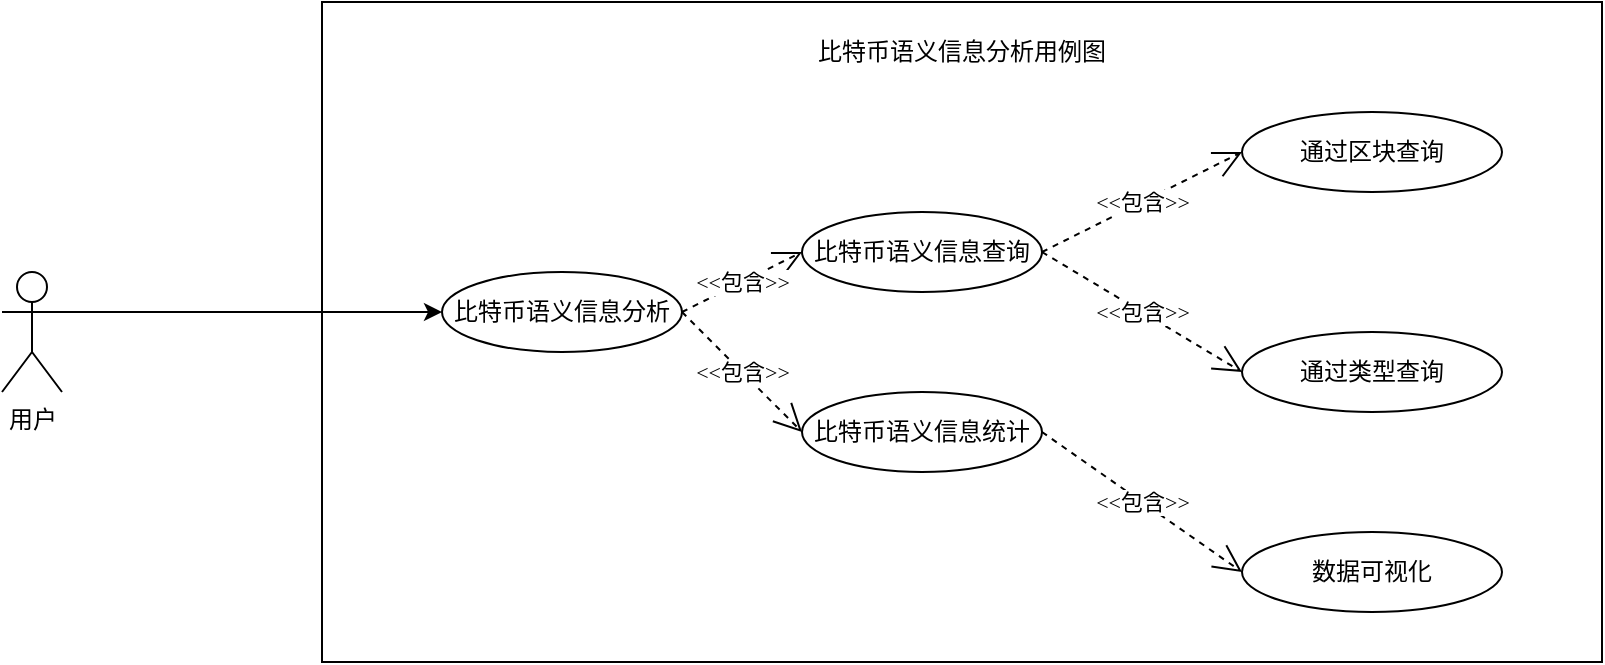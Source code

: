 <mxfile version="14.7.0" type="github">
  <diagram id="90IDWgGwv996NUTPNuem" name="Page-1">
    <mxGraphModel dx="1888" dy="561" grid="1" gridSize="10" guides="1" tooltips="1" connect="1" arrows="1" fold="1" page="1" pageScale="1" pageWidth="850" pageHeight="1100" math="0" shadow="0">
      <root>
        <mxCell id="0" />
        <mxCell id="1" parent="0" />
        <mxCell id="Drm-NwM3W-UP_SvnV5Tc-9" value="" style="rounded=0;whiteSpace=wrap;html=1;fontFamily=Noto Serif SC;fontSource=https%3A%2F%2Ffonts.googleapis.com%2Fcss%3Ffamily%3DNoto%2BSerif%2BSC;" parent="1" vertex="1">
          <mxGeometry x="140" y="135" width="640" height="330" as="geometry" />
        </mxCell>
        <mxCell id="WsCPyfnsRkTQpv4k7r7G-1" value="用户" style="shape=umlActor;verticalLabelPosition=bottom;verticalAlign=top;html=1;outlineConnect=0;fontFamily=Noto Serif SC;fontSource=https%3A%2F%2Ffonts.googleapis.com%2Fcss%3Ffamily%3DNoto%2BSerif%2BSC;" parent="1" vertex="1">
          <mxGeometry x="-20" y="270" width="30" height="60" as="geometry" />
        </mxCell>
        <mxCell id="WsCPyfnsRkTQpv4k7r7G-7" value="比特币语义信息查询" style="ellipse;whiteSpace=wrap;html=1;fontFamily=Noto Serif SC;fontSource=https%3A%2F%2Ffonts.googleapis.com%2Fcss%3Ffamily%3DNoto%2BSerif%2BSC;" parent="1" vertex="1">
          <mxGeometry x="380" y="240" width="120" height="40" as="geometry" />
        </mxCell>
        <mxCell id="WsCPyfnsRkTQpv4k7r7G-10" value="比特币语义信息统计" style="ellipse;whiteSpace=wrap;html=1;fontFamily=Noto Serif SC;fontSource=https%3A%2F%2Ffonts.googleapis.com%2Fcss%3Ffamily%3DNoto%2BSerif%2BSC;" parent="1" vertex="1">
          <mxGeometry x="380" y="330" width="120" height="40" as="geometry" />
        </mxCell>
        <mxCell id="WsCPyfnsRkTQpv4k7r7G-20" value="通过区块查询" style="ellipse;whiteSpace=wrap;html=1;fontFamily=Noto Serif SC;fontSource=https%3A%2F%2Ffonts.googleapis.com%2Fcss%3Ffamily%3DNoto%2BSerif%2BSC;" parent="1" vertex="1">
          <mxGeometry x="600" y="190" width="130" height="40" as="geometry" />
        </mxCell>
        <mxCell id="WsCPyfnsRkTQpv4k7r7G-21" value="通过类型查询" style="ellipse;whiteSpace=wrap;html=1;fontFamily=Noto Serif SC;fontSource=https%3A%2F%2Ffonts.googleapis.com%2Fcss%3Ffamily%3DNoto%2BSerif%2BSC;" parent="1" vertex="1">
          <mxGeometry x="600" y="300" width="130" height="40" as="geometry" />
        </mxCell>
        <mxCell id="WsCPyfnsRkTQpv4k7r7G-25" value="&amp;lt;&amp;lt;包含&amp;gt;&amp;gt;" style="endArrow=open;endSize=12;dashed=1;html=1;entryX=0;entryY=0.5;entryDx=0;entryDy=0;exitX=1;exitY=0.5;exitDx=0;exitDy=0;fontFamily=Noto Serif SC;fontSource=https%3A%2F%2Ffonts.googleapis.com%2Fcss%3Ffamily%3DNoto%2BSerif%2BSC;" parent="1" source="WsCPyfnsRkTQpv4k7r7G-7" target="WsCPyfnsRkTQpv4k7r7G-21" edge="1">
          <mxGeometry width="160" relative="1" as="geometry">
            <mxPoint x="310" y="380" as="sourcePoint" />
            <mxPoint x="470.668" y="394.282" as="targetPoint" />
            <Array as="points" />
          </mxGeometry>
        </mxCell>
        <mxCell id="6kvlaEkvdR_WCjKz4TJ5-14" value="&amp;lt;&amp;lt;包含&amp;gt;&amp;gt;" style="endArrow=open;endSize=12;dashed=1;html=1;entryX=0;entryY=0.5;entryDx=0;entryDy=0;exitX=1;exitY=0.5;exitDx=0;exitDy=0;fontFamily=Noto Serif SC;fontSource=https%3A%2F%2Ffonts.googleapis.com%2Fcss%3Ffamily%3DNoto%2BSerif%2BSC;" parent="1" source="WsCPyfnsRkTQpv4k7r7G-7" target="WsCPyfnsRkTQpv4k7r7G-20" edge="1">
          <mxGeometry width="160" relative="1" as="geometry">
            <mxPoint x="349.996" y="290.002" as="sourcePoint" />
            <mxPoint x="546.608" y="331.718" as="targetPoint" />
            <Array as="points" />
          </mxGeometry>
        </mxCell>
        <mxCell id="6kvlaEkvdR_WCjKz4TJ5-35" value="比特币语义信息分析用例图" style="text;html=1;strokeColor=none;fillColor=none;align=center;verticalAlign=middle;whiteSpace=wrap;rounded=0;fontFamily=Noto Serif SC;fontSource=https%3A%2F%2Ffonts.googleapis.com%2Fcss%3Ffamily%3DNoto%2BSerif%2BSC;" parent="1" vertex="1">
          <mxGeometry x="340" y="150" width="240" height="20" as="geometry" />
        </mxCell>
        <mxCell id="6kvlaEkvdR_WCjKz4TJ5-58" value="数据可视化" style="ellipse;whiteSpace=wrap;html=1;fontFamily=Noto Serif SC;fontSource=https%3A%2F%2Ffonts.googleapis.com%2Fcss%3Ffamily%3DNoto%2BSerif%2BSC;" parent="1" vertex="1">
          <mxGeometry x="600" y="400" width="130" height="40" as="geometry" />
        </mxCell>
        <mxCell id="6kvlaEkvdR_WCjKz4TJ5-59" value="&amp;lt;&amp;lt;包含&amp;gt;&amp;gt;" style="endArrow=open;endSize=12;dashed=1;html=1;entryX=0;entryY=0.5;entryDx=0;entryDy=0;exitX=1;exitY=0.5;exitDx=0;exitDy=0;fontFamily=Noto Serif SC;fontSource=https%3A%2F%2Ffonts.googleapis.com%2Fcss%3Ffamily%3DNoto%2BSerif%2BSC;" parent="1" source="WsCPyfnsRkTQpv4k7r7G-10" target="6kvlaEkvdR_WCjKz4TJ5-58" edge="1">
          <mxGeometry width="160" relative="1" as="geometry">
            <mxPoint x="370" y="350" as="sourcePoint" />
            <mxPoint x="530.0" y="450" as="targetPoint" />
            <Array as="points" />
          </mxGeometry>
        </mxCell>
        <mxCell id="Drm-NwM3W-UP_SvnV5Tc-3" value="比特币语义信息分析" style="ellipse;whiteSpace=wrap;html=1;fontFamily=Noto Serif SC;fontSource=https%3A%2F%2Ffonts.googleapis.com%2Fcss%3Ffamily%3DNoto%2BSerif%2BSC;" parent="1" vertex="1">
          <mxGeometry x="200" y="270" width="120" height="40" as="geometry" />
        </mxCell>
        <mxCell id="Drm-NwM3W-UP_SvnV5Tc-4" value="" style="endArrow=classic;html=1;exitX=1;exitY=0.333;exitDx=0;exitDy=0;exitPerimeter=0;entryX=0;entryY=0.5;entryDx=0;entryDy=0;fontFamily=Noto Serif SC;fontSource=https%3A%2F%2Ffonts.googleapis.com%2Fcss%3Ffamily%3DNoto%2BSerif%2BSC;" parent="1" source="WsCPyfnsRkTQpv4k7r7G-1" target="Drm-NwM3W-UP_SvnV5Tc-3" edge="1">
          <mxGeometry width="50" height="50" relative="1" as="geometry">
            <mxPoint x="100" y="400" as="sourcePoint" />
            <mxPoint x="160" y="320" as="targetPoint" />
          </mxGeometry>
        </mxCell>
        <mxCell id="Drm-NwM3W-UP_SvnV5Tc-7" value="&amp;lt;&amp;lt;包含&amp;gt;&amp;gt;" style="endArrow=open;endSize=12;dashed=1;html=1;entryX=0;entryY=0.5;entryDx=0;entryDy=0;exitX=1;exitY=0.5;exitDx=0;exitDy=0;fontFamily=Noto Serif SC;fontSource=https%3A%2F%2Ffonts.googleapis.com%2Fcss%3Ffamily%3DNoto%2BSerif%2BSC;" parent="1" source="Drm-NwM3W-UP_SvnV5Tc-3" target="WsCPyfnsRkTQpv4k7r7G-7" edge="1">
          <mxGeometry width="160" relative="1" as="geometry">
            <mxPoint x="340" y="140.0" as="sourcePoint" />
            <mxPoint x="390.0" y="90" as="targetPoint" />
            <Array as="points" />
          </mxGeometry>
        </mxCell>
        <mxCell id="Drm-NwM3W-UP_SvnV5Tc-8" value="&amp;lt;&amp;lt;包含&amp;gt;&amp;gt;" style="endArrow=open;endSize=12;dashed=1;html=1;entryX=0;entryY=0.5;entryDx=0;entryDy=0;exitX=1;exitY=0.5;exitDx=0;exitDy=0;fontFamily=Noto Serif SC;fontSource=https%3A%2F%2Ffonts.googleapis.com%2Fcss%3Ffamily%3DNoto%2BSerif%2BSC;" parent="1" source="Drm-NwM3W-UP_SvnV5Tc-3" target="WsCPyfnsRkTQpv4k7r7G-10" edge="1">
          <mxGeometry width="160" relative="1" as="geometry">
            <mxPoint x="350" y="150.0" as="sourcePoint" />
            <mxPoint x="400.0" y="100" as="targetPoint" />
            <Array as="points" />
          </mxGeometry>
        </mxCell>
      </root>
    </mxGraphModel>
  </diagram>
</mxfile>
